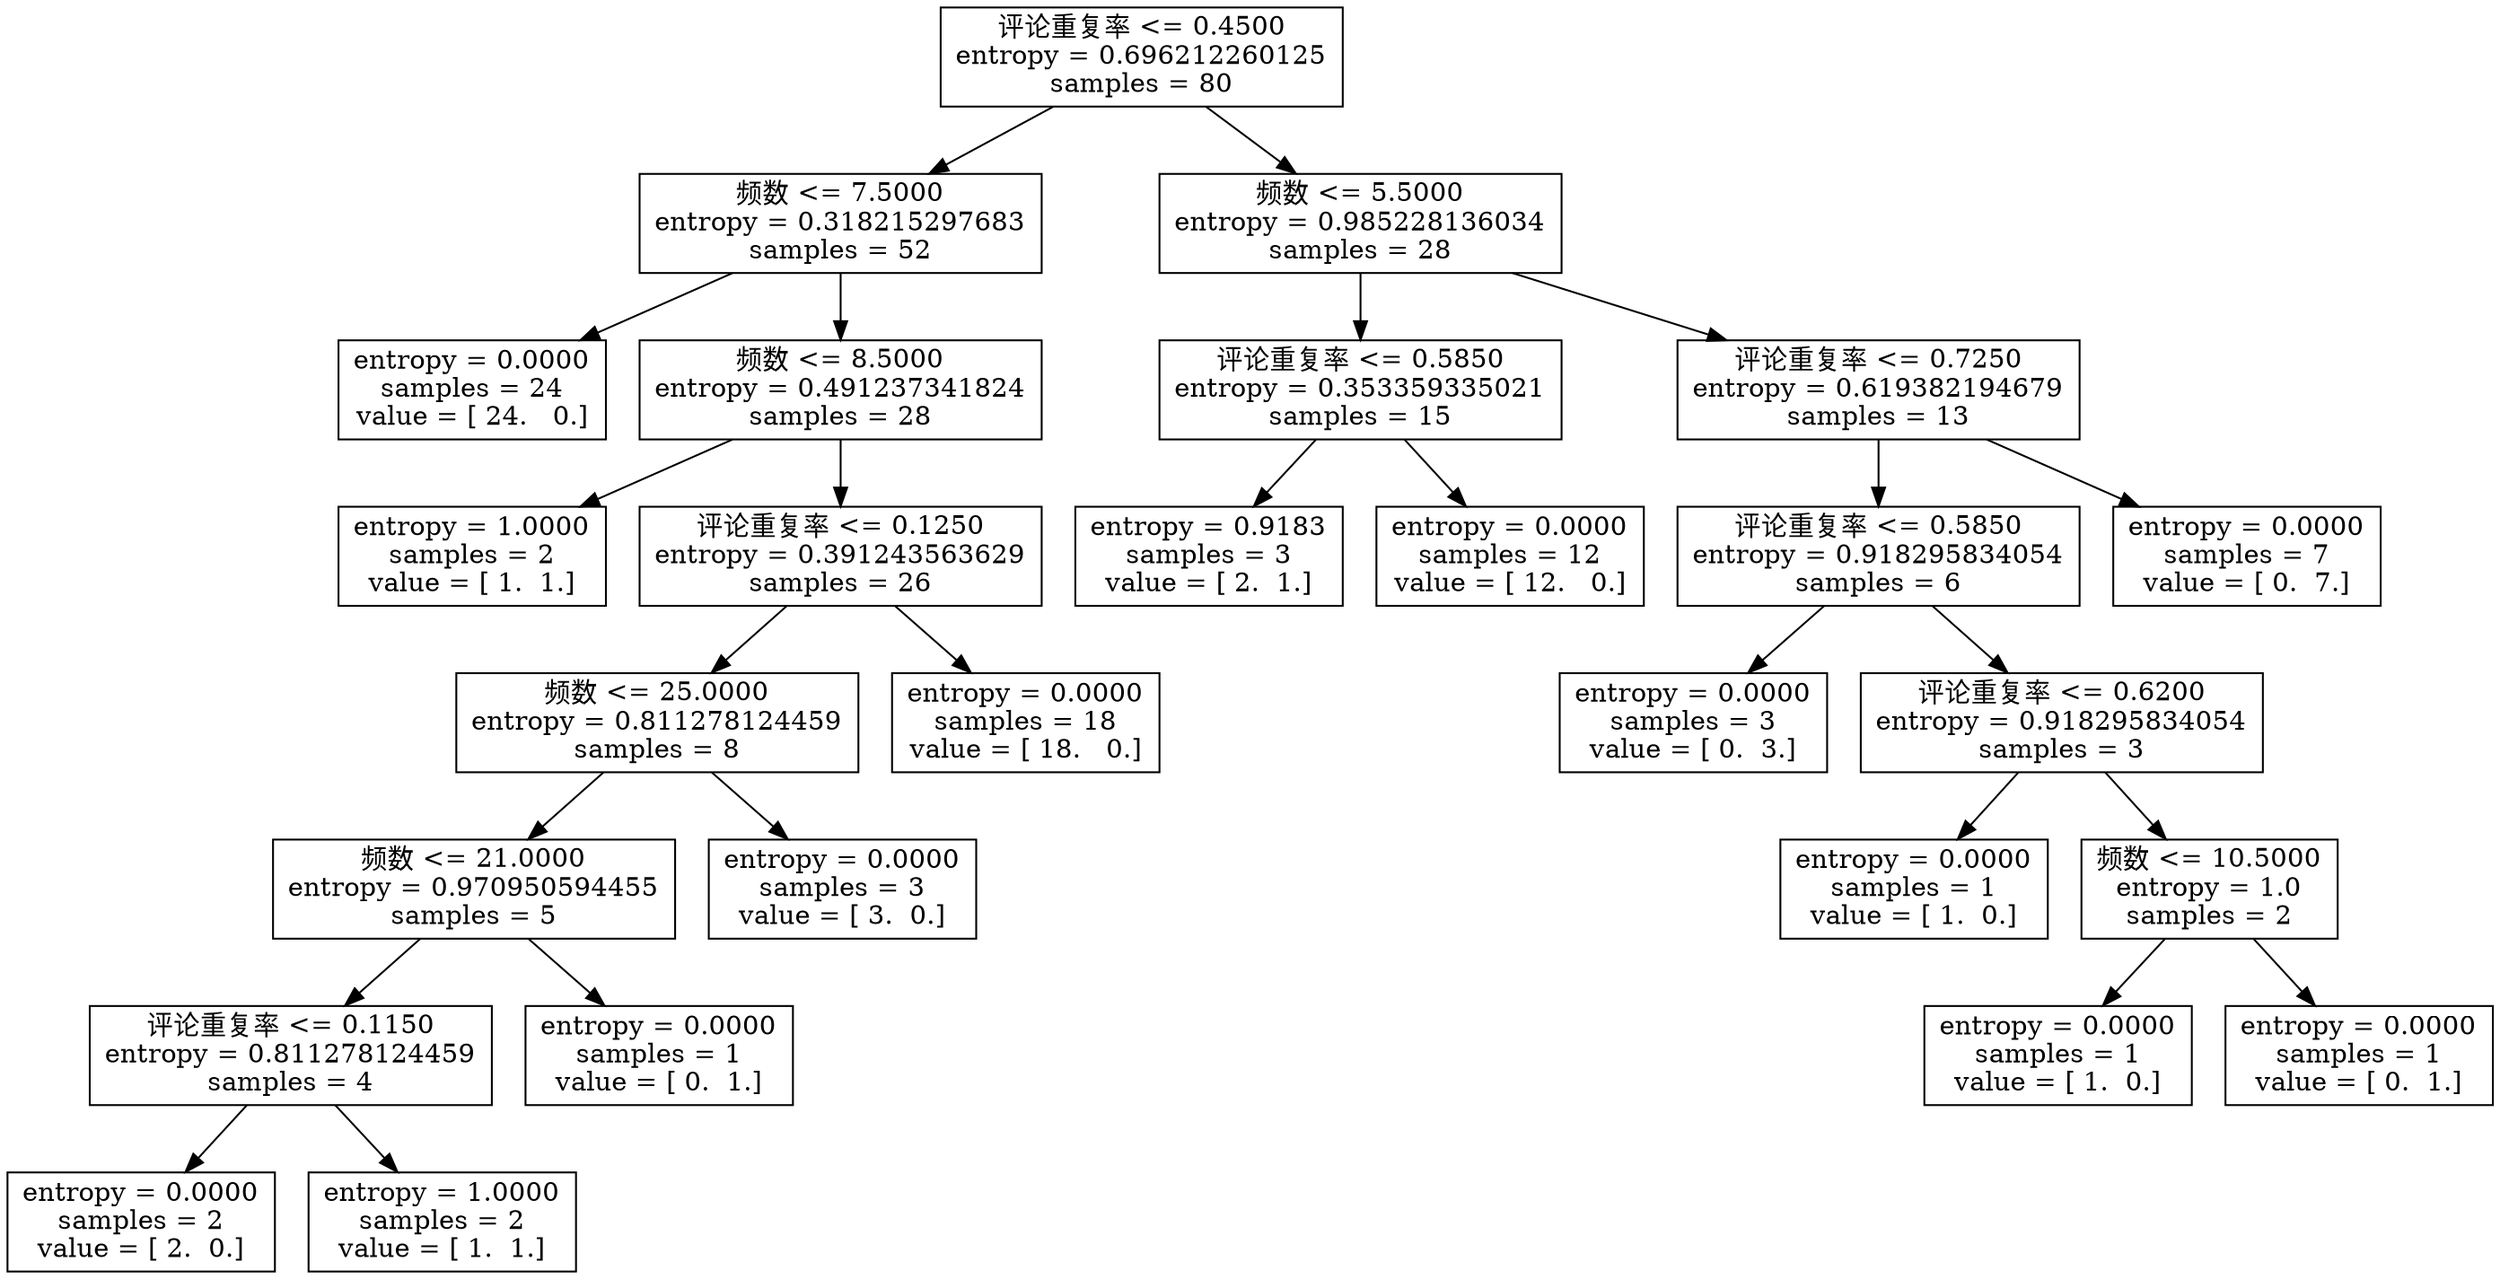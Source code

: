 digraph Tree {
0 [label="评论重复率 <= 0.4500\nentropy = 0.696212260125\nsamples = 80", shape="box"] ;
1 [label="频数 <= 7.5000\nentropy = 0.318215297683\nsamples = 52", shape="box"] ;
0 -> 1 ;
2 [label="entropy = 0.0000\nsamples = 24\nvalue = [ 24.   0.]", shape="box"] ;
1 -> 2 ;
3 [label="频数 <= 8.5000\nentropy = 0.491237341824\nsamples = 28", shape="box"] ;
1 -> 3 ;
4 [label="entropy = 1.0000\nsamples = 2\nvalue = [ 1.  1.]", shape="box"] ;
3 -> 4 ;
5 [label="评论重复率 <= 0.1250\nentropy = 0.391243563629\nsamples = 26", shape="box"] ;
3 -> 5 ;
6 [label="频数 <= 25.0000\nentropy = 0.811278124459\nsamples = 8", shape="box"] ;
5 -> 6 ;
7 [label="频数 <= 21.0000\nentropy = 0.970950594455\nsamples = 5", shape="box"] ;
6 -> 7 ;
8 [label="评论重复率 <= 0.1150\nentropy = 0.811278124459\nsamples = 4", shape="box"] ;
7 -> 8 ;
9 [label="entropy = 0.0000\nsamples = 2\nvalue = [ 2.  0.]", shape="box"] ;
8 -> 9 ;
10 [label="entropy = 1.0000\nsamples = 2\nvalue = [ 1.  1.]", shape="box"] ;
8 -> 10 ;
11 [label="entropy = 0.0000\nsamples = 1\nvalue = [ 0.  1.]", shape="box"] ;
7 -> 11 ;
12 [label="entropy = 0.0000\nsamples = 3\nvalue = [ 3.  0.]", shape="box"] ;
6 -> 12 ;
13 [label="entropy = 0.0000\nsamples = 18\nvalue = [ 18.   0.]", shape="box"] ;
5 -> 13 ;
14 [label="频数 <= 5.5000\nentropy = 0.985228136034\nsamples = 28", shape="box"] ;
0 -> 14 ;
15 [label="评论重复率 <= 0.5850\nentropy = 0.353359335021\nsamples = 15", shape="box"] ;
14 -> 15 ;
16 [label="entropy = 0.9183\nsamples = 3\nvalue = [ 2.  1.]", shape="box"] ;
15 -> 16 ;
17 [label="entropy = 0.0000\nsamples = 12\nvalue = [ 12.   0.]", shape="box"] ;
15 -> 17 ;
18 [label="评论重复率 <= 0.7250\nentropy = 0.619382194679\nsamples = 13", shape="box"] ;
14 -> 18 ;
19 [label="评论重复率 <= 0.5850\nentropy = 0.918295834054\nsamples = 6", shape="box"] ;
18 -> 19 ;
20 [label="entropy = 0.0000\nsamples = 3\nvalue = [ 0.  3.]", shape="box"] ;
19 -> 20 ;
21 [label="评论重复率 <= 0.6200\nentropy = 0.918295834054\nsamples = 3", shape="box"] ;
19 -> 21 ;
22 [label="entropy = 0.0000\nsamples = 1\nvalue = [ 1.  0.]", shape="box"] ;
21 -> 22 ;
23 [label="频数 <= 10.5000\nentropy = 1.0\nsamples = 2", shape="box"] ;
21 -> 23 ;
24 [label="entropy = 0.0000\nsamples = 1\nvalue = [ 1.  0.]", shape="box"] ;
23 -> 24 ;
25 [label="entropy = 0.0000\nsamples = 1\nvalue = [ 0.  1.]", shape="box"] ;
23 -> 25 ;
26 [label="entropy = 0.0000\nsamples = 7\nvalue = [ 0.  7.]", shape="box"] ;
18 -> 26 ;
}